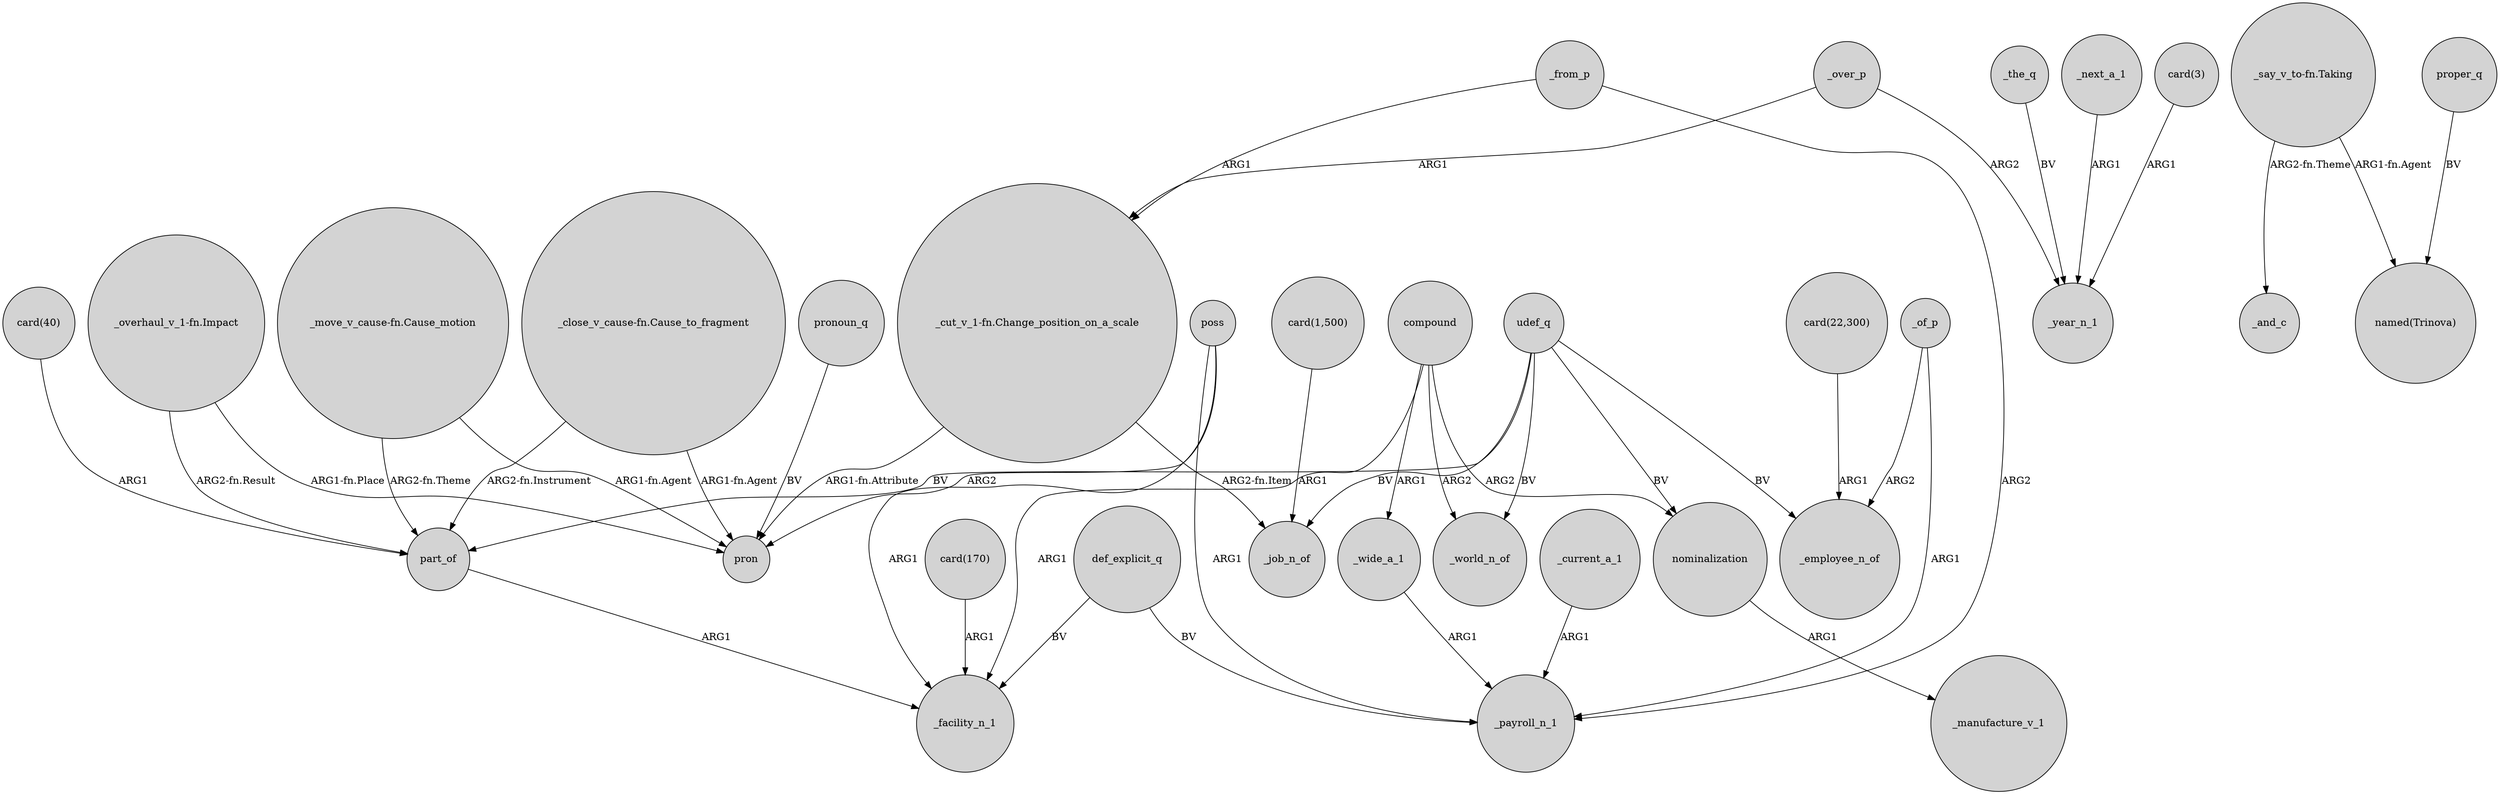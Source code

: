 digraph {
	node [shape=circle style=filled]
	udef_q -> _job_n_of [label=BV]
	"card(1,500)" -> _job_n_of [label=ARG1]
	"card(170)" -> _facility_n_1 [label=ARG1]
	udef_q -> _world_n_of [label=BV]
	udef_q -> part_of [label=BV]
	"_say_v_to-fn.Taking" -> _and_c [label="ARG2-fn.Theme"]
	compound -> _wide_a_1 [label=ARG1]
	"_say_v_to-fn.Taking" -> "named(Trinova)" [label="ARG1-fn.Agent"]
	_wide_a_1 -> _payroll_n_1 [label=ARG1]
	"_overhaul_v_1-fn.Impact" -> part_of [label="ARG2-fn.Result"]
	udef_q -> nominalization [label=BV]
	proper_q -> "named(Trinova)" [label=BV]
	def_explicit_q -> _payroll_n_1 [label=BV]
	compound -> _facility_n_1 [label=ARG1]
	"card(3)" -> _year_n_1 [label=ARG1]
	compound -> nominalization [label=ARG2]
	"card(22,300)" -> _employee_n_of [label=ARG1]
	pronoun_q -> pron [label=BV]
	"_close_v_cause-fn.Cause_to_fragment" -> part_of [label="ARG2-fn.Instrument"]
	poss -> pron [label=ARG2]
	"card(40)" -> part_of [label=ARG1]
	poss -> _facility_n_1 [label=ARG1]
	"_cut_v_1-fn.Change_position_on_a_scale" -> _job_n_of [label="ARG2-fn.Item"]
	_the_q -> _year_n_1 [label=BV]
	"_cut_v_1-fn.Change_position_on_a_scale" -> pron [label="ARG1-fn.Attribute"]
	poss -> _payroll_n_1 [label=ARG1]
	_of_p -> _employee_n_of [label=ARG2]
	_current_a_1 -> _payroll_n_1 [label=ARG1]
	"_move_v_cause-fn.Cause_motion" -> pron [label="ARG1-fn.Agent"]
	_from_p -> _payroll_n_1 [label=ARG2]
	compound -> _world_n_of [label=ARG2]
	_over_p -> _year_n_1 [label=ARG2]
	"_close_v_cause-fn.Cause_to_fragment" -> pron [label="ARG1-fn.Agent"]
	"_overhaul_v_1-fn.Impact" -> pron [label="ARG1-fn.Place"]
	_next_a_1 -> _year_n_1 [label=ARG1]
	def_explicit_q -> _facility_n_1 [label=BV]
	part_of -> _facility_n_1 [label=ARG1]
	_of_p -> _payroll_n_1 [label=ARG1]
	nominalization -> _manufacture_v_1 [label=ARG1]
	udef_q -> _employee_n_of [label=BV]
	_over_p -> "_cut_v_1-fn.Change_position_on_a_scale" [label=ARG1]
	_from_p -> "_cut_v_1-fn.Change_position_on_a_scale" [label=ARG1]
	"_move_v_cause-fn.Cause_motion" -> part_of [label="ARG2-fn.Theme"]
}

